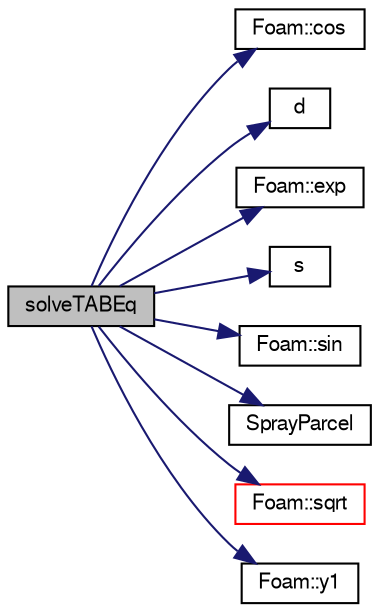 digraph "solveTABEq"
{
  bgcolor="transparent";
  edge [fontname="FreeSans",fontsize="10",labelfontname="FreeSans",labelfontsize="10"];
  node [fontname="FreeSans",fontsize="10",shape=record];
  rankdir="LR";
  Node442 [label="solveTABEq",height=0.2,width=0.4,color="black", fillcolor="grey75", style="filled", fontcolor="black"];
  Node442 -> Node443 [color="midnightblue",fontsize="10",style="solid",fontname="FreeSans"];
  Node443 [label="Foam::cos",height=0.2,width=0.4,color="black",URL="$a21124.html#aebb41a148f7cf44b63e12f69e487e49f"];
  Node442 -> Node444 [color="midnightblue",fontsize="10",style="solid",fontname="FreeSans"];
  Node444 [label="d",height=0.2,width=0.4,color="black",URL="$a38951.html#aa182a9055736468dd160f12649a01fd1"];
  Node442 -> Node445 [color="midnightblue",fontsize="10",style="solid",fontname="FreeSans"];
  Node445 [label="Foam::exp",height=0.2,width=0.4,color="black",URL="$a21124.html#a12bca6c677fcf0977532179c3cb9bb89"];
  Node442 -> Node446 [color="midnightblue",fontsize="10",style="solid",fontname="FreeSans"];
  Node446 [label="s",height=0.2,width=0.4,color="black",URL="$a18905.html#abb9c4233033fad2ad0206cd4adad3b9f"];
  Node442 -> Node447 [color="midnightblue",fontsize="10",style="solid",fontname="FreeSans"];
  Node447 [label="Foam::sin",height=0.2,width=0.4,color="black",URL="$a21124.html#a4517d680df5510934705011b30dcefa6"];
  Node442 -> Node448 [color="midnightblue",fontsize="10",style="solid",fontname="FreeSans"];
  Node448 [label="SprayParcel",height=0.2,width=0.4,color="black",URL="$a24534.html#a3b972ad47b599d31e581014842b865bf",tooltip="Construct from owner, position, and cloud owner. "];
  Node442 -> Node449 [color="midnightblue",fontsize="10",style="solid",fontname="FreeSans"];
  Node449 [label="Foam::sqrt",height=0.2,width=0.4,color="red",URL="$a21124.html#a8616bd62eebf2342a80222fecb1bda71"];
  Node442 -> Node454 [color="midnightblue",fontsize="10",style="solid",fontname="FreeSans"];
  Node454 [label="Foam::y1",height=0.2,width=0.4,color="black",URL="$a21124.html#a7e98eb36b7cdbd7648def4d7b3fbe0a7"];
}
